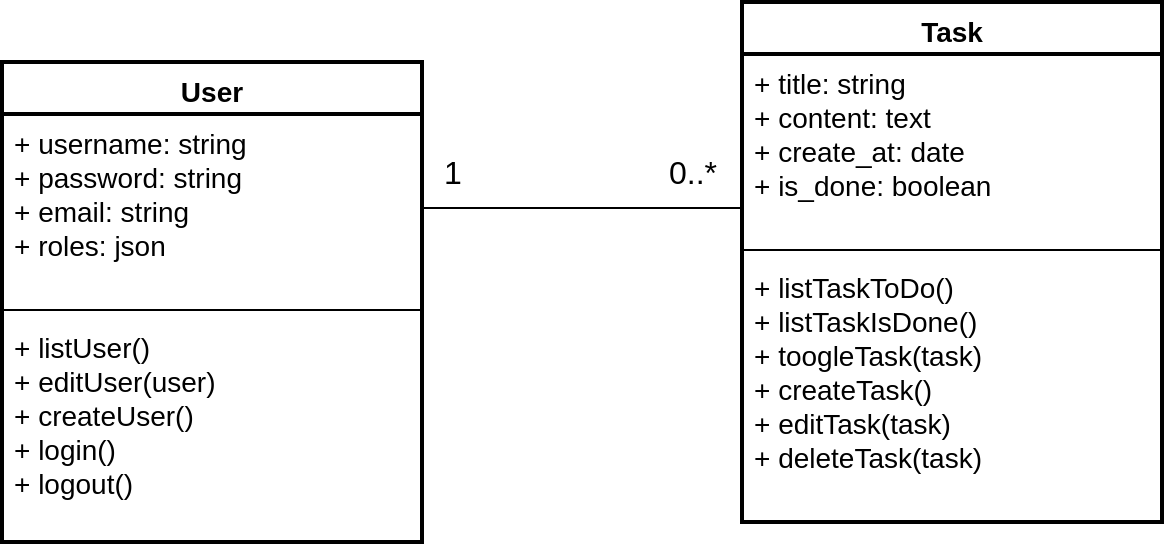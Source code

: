 <mxfile version="20.4.0" type="device"><diagram id="dEELACuF9RNGndt7hH7m" name="Page-1"><mxGraphModel dx="1182" dy="732" grid="1" gridSize="10" guides="1" tooltips="1" connect="1" arrows="1" fold="1" page="1" pageScale="1" pageWidth="827" pageHeight="1169" math="0" shadow="0"><root><mxCell id="0"/><mxCell id="1" parent="0"/><mxCell id="0jehI1DoNkhYzXVmSJ_P-81" value="User" style="swimlane;fontStyle=1;align=center;verticalAlign=top;childLayout=stackLayout;horizontal=1;startSize=26;horizontalStack=0;resizeParent=1;resizeParentMax=0;resizeLast=0;collapsible=1;marginBottom=0;strokeWidth=2;fontSize=14;" vertex="1" parent="1"><mxGeometry x="120" y="230" width="210" height="240" as="geometry"/></mxCell><mxCell id="0jehI1DoNkhYzXVmSJ_P-82" value="+ username: string&#10;+ password: string&#10;+ email: string&#10;+ roles: json" style="text;strokeColor=none;fillColor=none;align=left;verticalAlign=top;spacingLeft=4;spacingRight=4;overflow=hidden;rotatable=0;points=[[0,0.5],[1,0.5]];portConstraint=eastwest;strokeWidth=2;fontSize=14;" vertex="1" parent="0jehI1DoNkhYzXVmSJ_P-81"><mxGeometry y="26" width="210" height="94" as="geometry"/></mxCell><mxCell id="0jehI1DoNkhYzXVmSJ_P-83" value="" style="line;strokeWidth=1;fillColor=none;align=left;verticalAlign=middle;spacingTop=-1;spacingLeft=3;spacingRight=3;rotatable=0;labelPosition=right;points=[];portConstraint=eastwest;strokeColor=inherit;fontSize=14;" vertex="1" parent="0jehI1DoNkhYzXVmSJ_P-81"><mxGeometry y="120" width="210" height="8" as="geometry"/></mxCell><mxCell id="0jehI1DoNkhYzXVmSJ_P-84" value="+ listUser()&#10;+ editUser(user)&#10;+ createUser()&#10;+ login()&#10;+ logout()" style="text;strokeColor=none;fillColor=none;align=left;verticalAlign=top;spacingLeft=4;spacingRight=4;overflow=hidden;rotatable=0;points=[[0,0.5],[1,0.5]];portConstraint=eastwest;strokeWidth=2;fontSize=14;" vertex="1" parent="0jehI1DoNkhYzXVmSJ_P-81"><mxGeometry y="128" width="210" height="112" as="geometry"/></mxCell><mxCell id="0jehI1DoNkhYzXVmSJ_P-85" value="Task" style="swimlane;fontStyle=1;align=center;verticalAlign=top;childLayout=stackLayout;horizontal=1;startSize=26;horizontalStack=0;resizeParent=1;resizeParentMax=0;resizeLast=0;collapsible=1;marginBottom=0;strokeWidth=2;fontSize=14;" vertex="1" parent="1"><mxGeometry x="490" y="200" width="210" height="260" as="geometry"/></mxCell><mxCell id="0jehI1DoNkhYzXVmSJ_P-86" value="+ title: string&#10;+ content: text&#10;+ create_at: date&#10;+ is_done: boolean" style="text;strokeColor=none;fillColor=none;align=left;verticalAlign=top;spacingLeft=4;spacingRight=4;overflow=hidden;rotatable=0;points=[[0,0.5],[1,0.5]];portConstraint=eastwest;strokeWidth=2;fontSize=14;" vertex="1" parent="0jehI1DoNkhYzXVmSJ_P-85"><mxGeometry y="26" width="210" height="94" as="geometry"/></mxCell><mxCell id="0jehI1DoNkhYzXVmSJ_P-87" value="" style="line;strokeWidth=1;fillColor=none;align=left;verticalAlign=middle;spacingTop=-1;spacingLeft=3;spacingRight=3;rotatable=0;labelPosition=right;points=[];portConstraint=eastwest;strokeColor=inherit;fontSize=14;" vertex="1" parent="0jehI1DoNkhYzXVmSJ_P-85"><mxGeometry y="120" width="210" height="8" as="geometry"/></mxCell><mxCell id="0jehI1DoNkhYzXVmSJ_P-88" value="+ listTaskToDo()&#10;+ listTaskIsDone()&#10;+ toogleTask(task)&#10;+ createTask()&#10;+ editTask(task)&#10;+ deleteTask(task)" style="text;strokeColor=none;fillColor=none;align=left;verticalAlign=top;spacingLeft=4;spacingRight=4;overflow=hidden;rotatable=0;points=[[0,0.5],[1,0.5]];portConstraint=eastwest;strokeWidth=2;fontSize=14;" vertex="1" parent="0jehI1DoNkhYzXVmSJ_P-85"><mxGeometry y="128" width="210" height="132" as="geometry"/></mxCell><mxCell id="0jehI1DoNkhYzXVmSJ_P-89" value="" style="endArrow=none;html=1;rounded=0;strokeWidth=1;fontSize=14;exitX=1;exitY=0.5;exitDx=0;exitDy=0;" edge="1" parent="1" source="0jehI1DoNkhYzXVmSJ_P-82"><mxGeometry width="50" height="50" relative="1" as="geometry"><mxPoint x="390" y="420" as="sourcePoint"/><mxPoint x="490" y="303" as="targetPoint"/></mxGeometry></mxCell><mxCell id="0jehI1DoNkhYzXVmSJ_P-90" value="&lt;font style=&quot;font-size: 16px;&quot;&gt;0..*&lt;/font&gt;" style="text;html=1;align=center;verticalAlign=middle;resizable=0;points=[];autosize=1;strokeColor=none;fillColor=none;fontSize=14;" vertex="1" parent="1"><mxGeometry x="440" y="270" width="50" height="30" as="geometry"/></mxCell><mxCell id="0jehI1DoNkhYzXVmSJ_P-91" value="&lt;font style=&quot;font-size: 16px;&quot;&gt;1&lt;/font&gt;" style="text;html=1;align=center;verticalAlign=middle;resizable=0;points=[];autosize=1;strokeColor=none;fillColor=none;fontSize=14;" vertex="1" parent="1"><mxGeometry x="330" y="270" width="30" height="30" as="geometry"/></mxCell></root></mxGraphModel></diagram></mxfile>